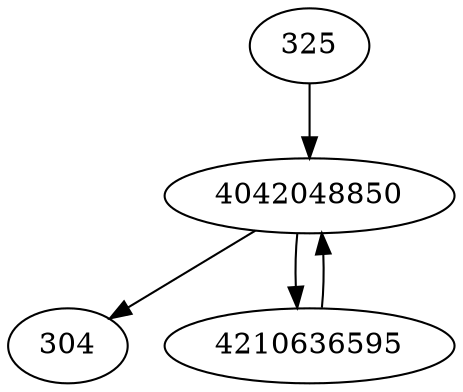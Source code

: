 strict digraph  {
304;
4042048850;
4210636595;
325;
4042048850 -> 304;
4042048850 -> 4210636595;
4210636595 -> 4042048850;
325 -> 4042048850;
}
